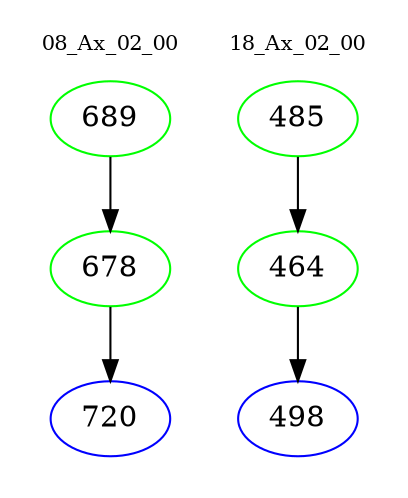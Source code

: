 digraph{
subgraph cluster_0 {
color = white
label = "08_Ax_02_00";
fontsize=10;
T0_689 [label="689", color="green"]
T0_689 -> T0_678 [color="black"]
T0_678 [label="678", color="green"]
T0_678 -> T0_720 [color="black"]
T0_720 [label="720", color="blue"]
}
subgraph cluster_1 {
color = white
label = "18_Ax_02_00";
fontsize=10;
T1_485 [label="485", color="green"]
T1_485 -> T1_464 [color="black"]
T1_464 [label="464", color="green"]
T1_464 -> T1_498 [color="black"]
T1_498 [label="498", color="blue"]
}
}
